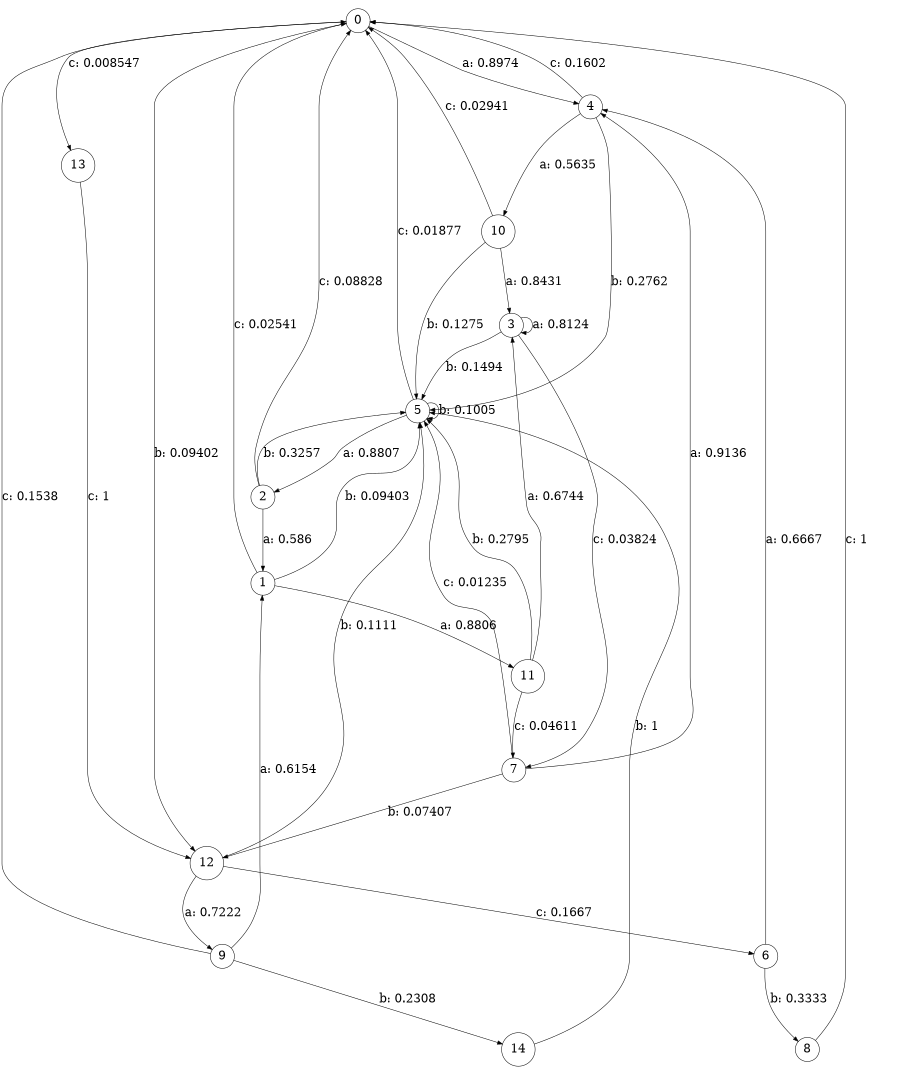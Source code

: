 digraph "d7-400nw-t0-cen-SML" {
size = "6,8.5";
ratio = "fill";
node [shape = circle];
node [fontsize = 24];
edge [fontsize = 24];
0 -> 4 [label = "a: 0.8974   "];
0 -> 12 [label = "b: 0.09402  "];
0 -> 13 [label = "c: 0.008547  "];
1 -> 11 [label = "a: 0.8806   "];
1 -> 5 [label = "b: 0.09403  "];
1 -> 0 [label = "c: 0.02541  "];
2 -> 1 [label = "a: 0.586    "];
2 -> 5 [label = "b: 0.3257   "];
2 -> 0 [label = "c: 0.08828  "];
3 -> 3 [label = "a: 0.8124   "];
3 -> 5 [label = "b: 0.1494   "];
3 -> 7 [label = "c: 0.03824  "];
4 -> 10 [label = "a: 0.5635   "];
4 -> 5 [label = "b: 0.2762   "];
4 -> 0 [label = "c: 0.1602   "];
5 -> 2 [label = "a: 0.8807   "];
5 -> 5 [label = "b: 0.1005   "];
5 -> 0 [label = "c: 0.01877  "];
6 -> 4 [label = "a: 0.6667   "];
6 -> 8 [label = "b: 0.3333   "];
7 -> 4 [label = "a: 0.9136   "];
7 -> 12 [label = "b: 0.07407  "];
7 -> 5 [label = "c: 0.01235  "];
8 -> 0 [label = "c: 1        "];
9 -> 1 [label = "a: 0.6154   "];
9 -> 14 [label = "b: 0.2308   "];
9 -> 0 [label = "c: 0.1538   "];
10 -> 3 [label = "a: 0.8431   "];
10 -> 5 [label = "b: 0.1275   "];
10 -> 0 [label = "c: 0.02941  "];
11 -> 3 [label = "a: 0.6744   "];
11 -> 5 [label = "b: 0.2795   "];
11 -> 7 [label = "c: 0.04611  "];
12 -> 9 [label = "a: 0.7222   "];
12 -> 5 [label = "b: 0.1111   "];
12 -> 6 [label = "c: 0.1667   "];
13 -> 12 [label = "c: 1        "];
14 -> 5 [label = "b: 1        "];
}